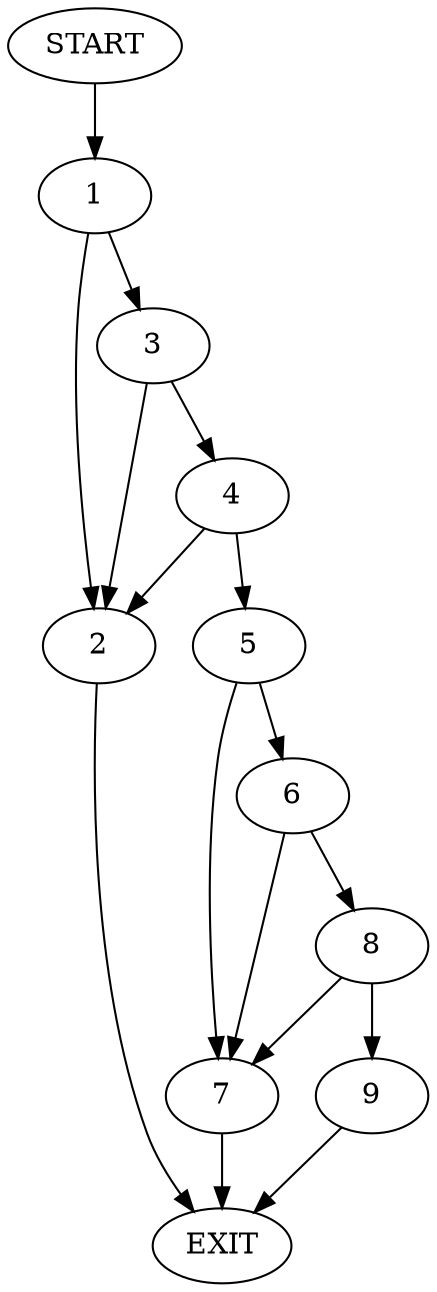 digraph {
0 [label="START"]
10 [label="EXIT"]
0 -> 1
1 -> 2
1 -> 3
2 -> 10
3 -> 2
3 -> 4
4 -> 5
4 -> 2
5 -> 6
5 -> 7
7 -> 10
6 -> 8
6 -> 7
8 -> 7
8 -> 9
9 -> 10
}
